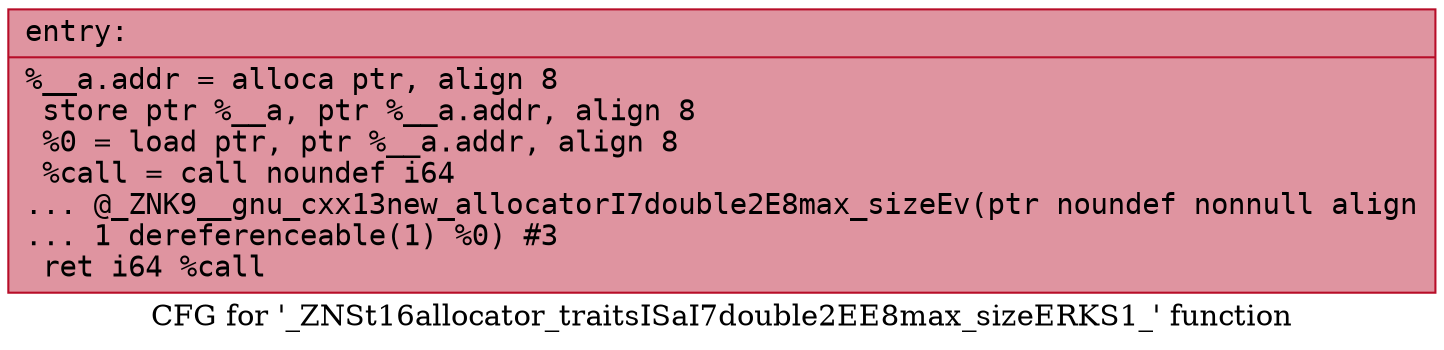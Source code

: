 digraph "CFG for '_ZNSt16allocator_traitsISaI7double2EE8max_sizeERKS1_' function" {
	label="CFG for '_ZNSt16allocator_traitsISaI7double2EE8max_sizeERKS1_' function";

	Node0x5579924fd4c0 [shape=record,color="#b70d28ff", style=filled, fillcolor="#b70d2870" fontname="Courier",label="{entry:\l|  %__a.addr = alloca ptr, align 8\l  store ptr %__a, ptr %__a.addr, align 8\l  %0 = load ptr, ptr %__a.addr, align 8\l  %call = call noundef i64\l... @_ZNK9__gnu_cxx13new_allocatorI7double2E8max_sizeEv(ptr noundef nonnull align\l... 1 dereferenceable(1) %0) #3\l  ret i64 %call\l}"];
}
